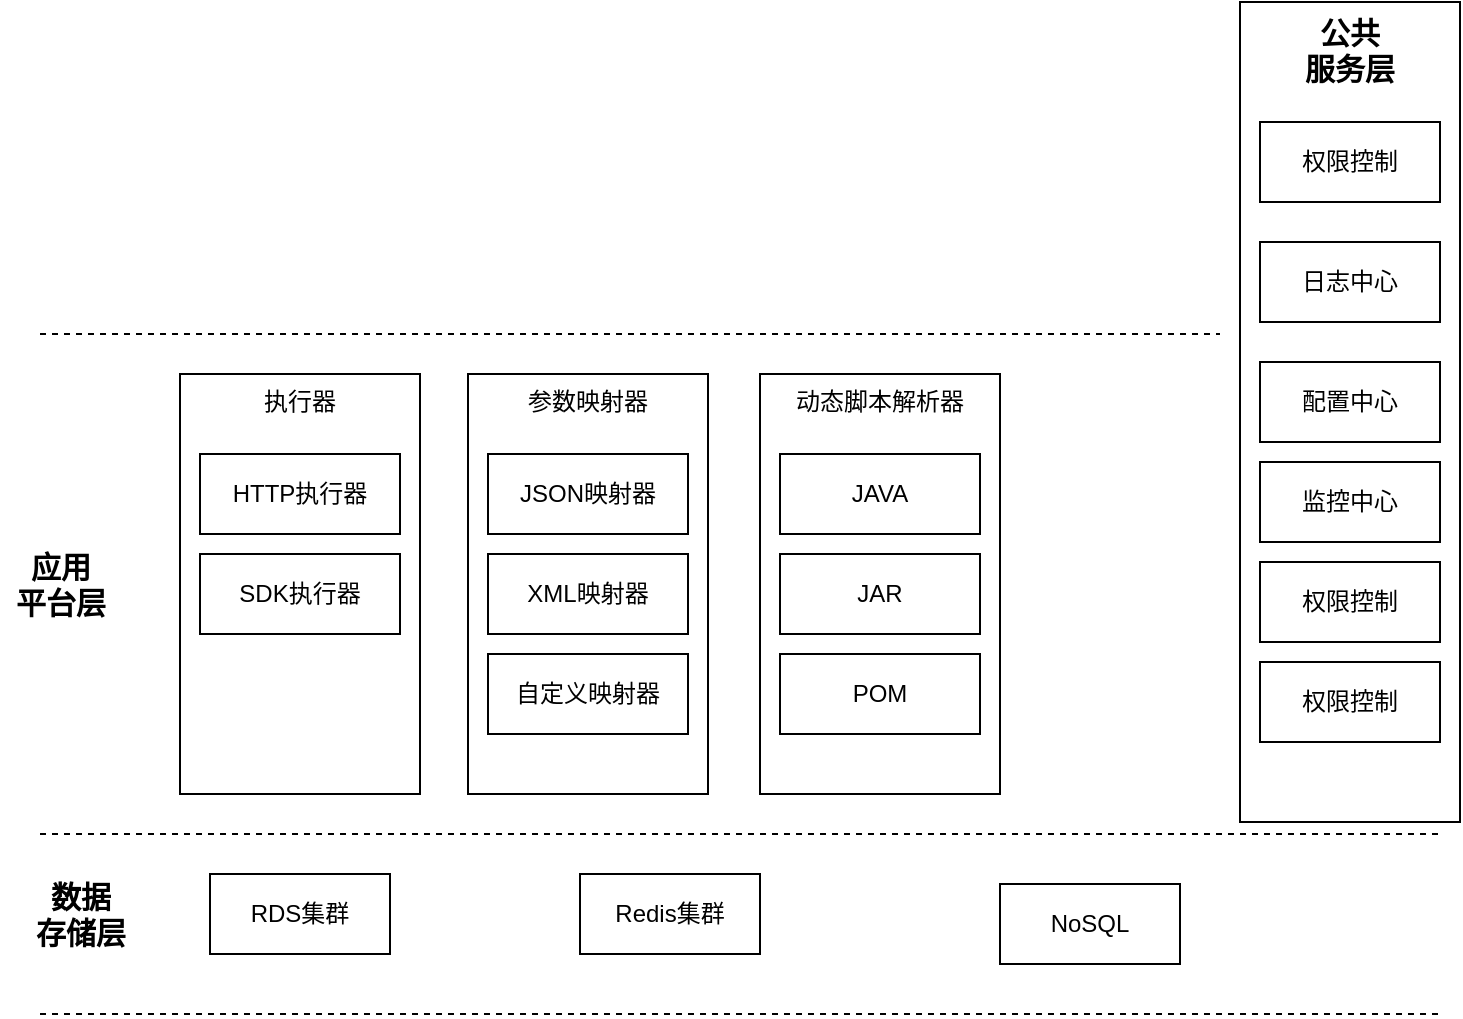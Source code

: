 <mxfile version="14.1.9" type="github">
  <diagram id="01MuhHfUqXOSb2d-PzTH" name="Page-1">
    <mxGraphModel dx="1061" dy="556" grid="1" gridSize="10" guides="1" tooltips="1" connect="1" arrows="1" fold="1" page="1" pageScale="1" pageWidth="827" pageHeight="1169" math="0" shadow="0">
      <root>
        <mxCell id="0" />
        <mxCell id="1" parent="0" />
        <mxCell id="m8nuv3cI6PB-_nubAmMM-9" value="执行器" style="rounded=0;whiteSpace=wrap;html=1;verticalAlign=top;" vertex="1" parent="1">
          <mxGeometry x="150" y="290" width="120" height="210" as="geometry" />
        </mxCell>
        <mxCell id="m8nuv3cI6PB-_nubAmMM-10" value="HTTP执行器" style="rounded=0;whiteSpace=wrap;html=1;" vertex="1" parent="1">
          <mxGeometry x="160" y="330" width="100" height="40" as="geometry" />
        </mxCell>
        <mxCell id="m8nuv3cI6PB-_nubAmMM-12" value="SDK执行器" style="rounded=0;whiteSpace=wrap;html=1;" vertex="1" parent="1">
          <mxGeometry x="160" y="380" width="100" height="40" as="geometry" />
        </mxCell>
        <mxCell id="m8nuv3cI6PB-_nubAmMM-13" value="参数映射器" style="rounded=0;whiteSpace=wrap;html=1;verticalAlign=top;" vertex="1" parent="1">
          <mxGeometry x="294" y="290" width="120" height="210" as="geometry" />
        </mxCell>
        <mxCell id="m8nuv3cI6PB-_nubAmMM-14" value="JSON映射器" style="rounded=0;whiteSpace=wrap;html=1;" vertex="1" parent="1">
          <mxGeometry x="304" y="330" width="100" height="40" as="geometry" />
        </mxCell>
        <mxCell id="m8nuv3cI6PB-_nubAmMM-15" value="XML映射器" style="rounded=0;whiteSpace=wrap;html=1;" vertex="1" parent="1">
          <mxGeometry x="304" y="380" width="100" height="40" as="geometry" />
        </mxCell>
        <mxCell id="m8nuv3cI6PB-_nubAmMM-16" value="自定义映射器" style="rounded=0;whiteSpace=wrap;html=1;" vertex="1" parent="1">
          <mxGeometry x="304" y="430" width="100" height="40" as="geometry" />
        </mxCell>
        <mxCell id="m8nuv3cI6PB-_nubAmMM-18" value="动态脚本解析器" style="rounded=0;whiteSpace=wrap;html=1;verticalAlign=top;" vertex="1" parent="1">
          <mxGeometry x="440" y="290" width="120" height="210" as="geometry" />
        </mxCell>
        <mxCell id="m8nuv3cI6PB-_nubAmMM-19" value="JAVA" style="rounded=0;whiteSpace=wrap;html=1;" vertex="1" parent="1">
          <mxGeometry x="450" y="330" width="100" height="40" as="geometry" />
        </mxCell>
        <mxCell id="m8nuv3cI6PB-_nubAmMM-20" value="POM" style="rounded=0;whiteSpace=wrap;html=1;" vertex="1" parent="1">
          <mxGeometry x="450" y="430" width="100" height="40" as="geometry" />
        </mxCell>
        <mxCell id="m8nuv3cI6PB-_nubAmMM-21" value="JAR" style="rounded=0;whiteSpace=wrap;html=1;" vertex="1" parent="1">
          <mxGeometry x="450" y="380" width="100" height="40" as="geometry" />
        </mxCell>
        <mxCell id="m8nuv3cI6PB-_nubAmMM-27" value="" style="endArrow=none;dashed=1;html=1;" edge="1" parent="1">
          <mxGeometry width="50" height="50" relative="1" as="geometry">
            <mxPoint x="80" y="270" as="sourcePoint" />
            <mxPoint x="670" y="270" as="targetPoint" />
          </mxGeometry>
        </mxCell>
        <mxCell id="m8nuv3cI6PB-_nubAmMM-28" value="" style="endArrow=none;dashed=1;html=1;" edge="1" parent="1">
          <mxGeometry width="50" height="50" relative="1" as="geometry">
            <mxPoint x="80" y="520" as="sourcePoint" />
            <mxPoint x="780" y="520" as="targetPoint" />
          </mxGeometry>
        </mxCell>
        <mxCell id="m8nuv3cI6PB-_nubAmMM-29" value="" style="endArrow=none;dashed=1;html=1;" edge="1" parent="1">
          <mxGeometry width="50" height="50" relative="1" as="geometry">
            <mxPoint x="80" y="610" as="sourcePoint" />
            <mxPoint x="780" y="610" as="targetPoint" />
          </mxGeometry>
        </mxCell>
        <mxCell id="m8nuv3cI6PB-_nubAmMM-30" value="数据&lt;br style=&quot;font-size: 15px;&quot;&gt;存储层" style="text;html=1;align=center;verticalAlign=middle;resizable=0;points=[];autosize=1;fontSize=15;fontStyle=1" vertex="1" parent="1">
          <mxGeometry x="70" y="540" width="60" height="40" as="geometry" />
        </mxCell>
        <mxCell id="m8nuv3cI6PB-_nubAmMM-31" value="应用&lt;br&gt;平台层" style="text;html=1;align=center;verticalAlign=middle;resizable=0;points=[];autosize=1;fontSize=15;fontStyle=1" vertex="1" parent="1">
          <mxGeometry x="60" y="375" width="60" height="40" as="geometry" />
        </mxCell>
        <mxCell id="m8nuv3cI6PB-_nubAmMM-32" value="公共&lt;br style=&quot;font-size: 15px;&quot;&gt;服务层" style="rounded=0;whiteSpace=wrap;html=1;fontSize=15;verticalAlign=top;fontStyle=1" vertex="1" parent="1">
          <mxGeometry x="680" y="104" width="110" height="410" as="geometry" />
        </mxCell>
        <mxCell id="m8nuv3cI6PB-_nubAmMM-33" value="权限控制" style="rounded=0;whiteSpace=wrap;html=1;fontSize=12;" vertex="1" parent="1">
          <mxGeometry x="690" y="164" width="90" height="40" as="geometry" />
        </mxCell>
        <mxCell id="m8nuv3cI6PB-_nubAmMM-34" value="日志中心" style="rounded=0;whiteSpace=wrap;html=1;fontSize=12;" vertex="1" parent="1">
          <mxGeometry x="690" y="224" width="90" height="40" as="geometry" />
        </mxCell>
        <mxCell id="m8nuv3cI6PB-_nubAmMM-35" value="配置中心" style="rounded=0;whiteSpace=wrap;html=1;fontSize=12;" vertex="1" parent="1">
          <mxGeometry x="690" y="284" width="90" height="40" as="geometry" />
        </mxCell>
        <mxCell id="m8nuv3cI6PB-_nubAmMM-36" value="监控中心" style="rounded=0;whiteSpace=wrap;html=1;fontSize=12;" vertex="1" parent="1">
          <mxGeometry x="690" y="334" width="90" height="40" as="geometry" />
        </mxCell>
        <mxCell id="m8nuv3cI6PB-_nubAmMM-37" value="权限控制" style="rounded=0;whiteSpace=wrap;html=1;fontSize=12;" vertex="1" parent="1">
          <mxGeometry x="690" y="384" width="90" height="40" as="geometry" />
        </mxCell>
        <mxCell id="m8nuv3cI6PB-_nubAmMM-38" value="权限控制" style="rounded=0;whiteSpace=wrap;html=1;fontSize=12;" vertex="1" parent="1">
          <mxGeometry x="690" y="434" width="90" height="40" as="geometry" />
        </mxCell>
        <mxCell id="m8nuv3cI6PB-_nubAmMM-40" value="RDS集群" style="rounded=0;whiteSpace=wrap;html=1;fontSize=12;" vertex="1" parent="1">
          <mxGeometry x="165" y="540" width="90" height="40" as="geometry" />
        </mxCell>
        <mxCell id="m8nuv3cI6PB-_nubAmMM-41" value="Redis集群" style="rounded=0;whiteSpace=wrap;html=1;fontSize=12;" vertex="1" parent="1">
          <mxGeometry x="350" y="540" width="90" height="40" as="geometry" />
        </mxCell>
        <mxCell id="m8nuv3cI6PB-_nubAmMM-42" value="NoSQL" style="rounded=0;whiteSpace=wrap;html=1;fontSize=12;" vertex="1" parent="1">
          <mxGeometry x="560" y="545" width="90" height="40" as="geometry" />
        </mxCell>
      </root>
    </mxGraphModel>
  </diagram>
</mxfile>
